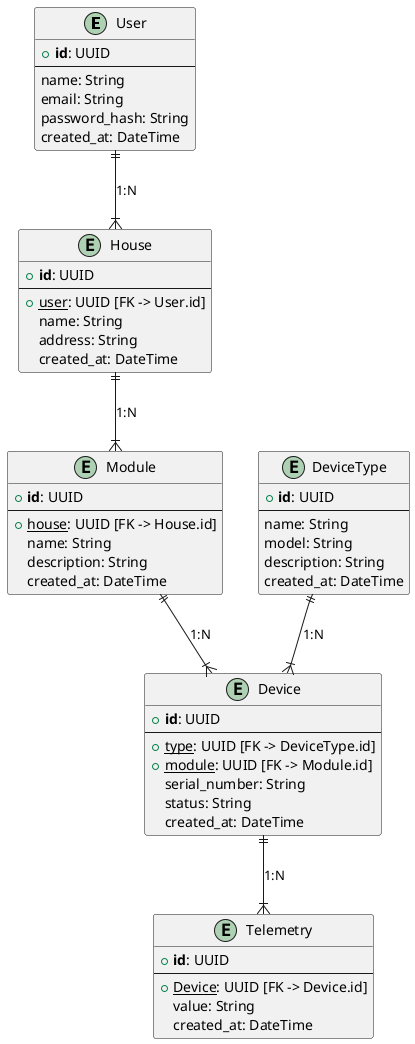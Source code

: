 @startuml

!define primary_key(x) <b>x</b>
!define foreign_key(x) <u>x</u>

entity "User" as User {
  + primary_key(id): UUID
  --
  name: String
  email: String
  password_hash: String
  created_at: DateTime
}

entity "House" as House {
  + primary_key(id): UUID
  --
  + foreign_key(user): UUID [FK -> User.id]
  name: String
  address: String
  created_at: DateTime
}

entity "Module" as Module {
  + primary_key(id): UUID
  --
  + foreign_key(house): UUID [FK -> House.id]
  name: String
  description: String
  created_at: DateTime
}

entity "Device" as Device {
  + primary_key(id): UUID
  --
  + foreign_key(type): UUID [FK -> DeviceType.id]
  + foreign_key(module): UUID [FK -> Module.id]
  serial_number: String
  status: String
  created_at: DateTime
}

entity "DeviceType" as DeviceType {
  + primary_key(id): UUID
  --
  name: String
  model: String
  description: String
  created_at: DateTime
}

entity "Telemetry" as Telemetry {
  + primary_key(id): UUID 
  --
  + foreign_key(Device): UUID [FK -> Device.id]
  value: String
  created_at: DateTime
}

User       ||--|{ House:     "1:N"
House      ||--|{ Module:    "1:N"
Module     ||--|{ Device:    "1:N"
Device     ||--|{ Telemetry: "1:N"
DeviceType ||--|{ Device:    "1:N"

@enduml
